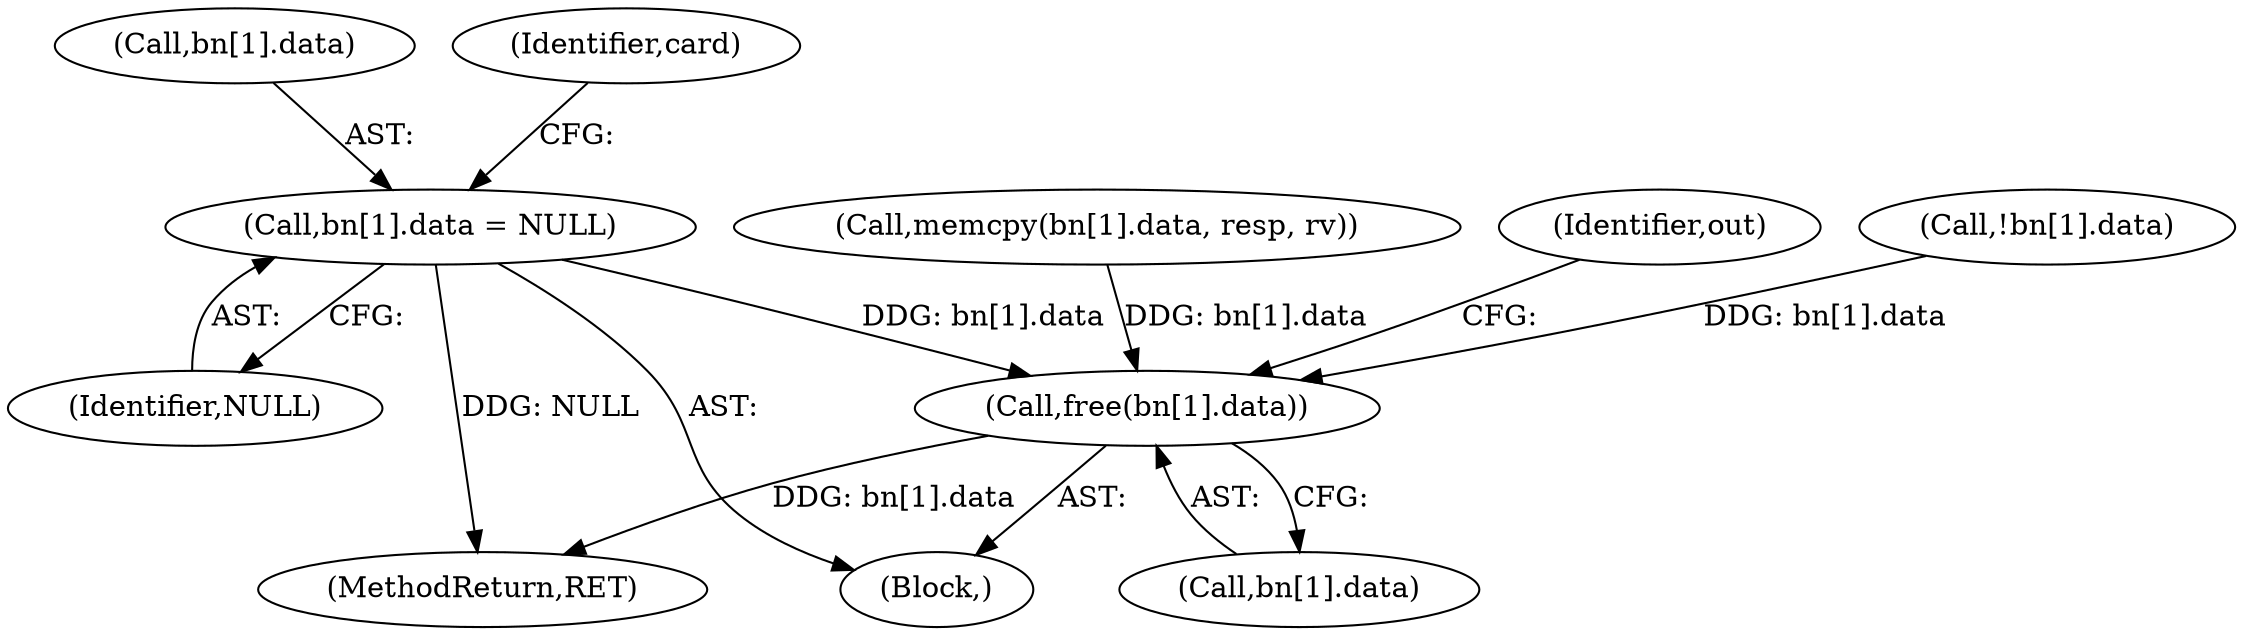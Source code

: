 digraph "0_OpenSC_8fe377e93b4b56060e5bbfb6f3142ceaeca744fa_11@array" {
"1000120" [label="(Call,bn[1].data = NULL)"];
"1000394" [label="(Call,free(bn[1].data))"];
"1000407" [label="(MethodReturn,RET)"];
"1000126" [label="(Identifier,NULL)"];
"1000394" [label="(Call,free(bn[1].data))"];
"1000401" [label="(Identifier,out)"];
"1000289" [label="(Call,!bn[1].data)"];
"1000106" [label="(Block,)"];
"1000120" [label="(Call,bn[1].data = NULL)"];
"1000395" [label="(Call,bn[1].data)"];
"1000121" [label="(Call,bn[1].data)"];
"1000129" [label="(Identifier,card)"];
"1000307" [label="(Call,memcpy(bn[1].data, resp, rv))"];
"1000120" -> "1000106"  [label="AST: "];
"1000120" -> "1000126"  [label="CFG: "];
"1000121" -> "1000120"  [label="AST: "];
"1000126" -> "1000120"  [label="AST: "];
"1000129" -> "1000120"  [label="CFG: "];
"1000120" -> "1000407"  [label="DDG: NULL"];
"1000120" -> "1000394"  [label="DDG: bn[1].data"];
"1000394" -> "1000106"  [label="AST: "];
"1000394" -> "1000395"  [label="CFG: "];
"1000395" -> "1000394"  [label="AST: "];
"1000401" -> "1000394"  [label="CFG: "];
"1000394" -> "1000407"  [label="DDG: bn[1].data"];
"1000289" -> "1000394"  [label="DDG: bn[1].data"];
"1000307" -> "1000394"  [label="DDG: bn[1].data"];
}
